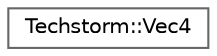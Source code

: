 digraph "Graphical Class Hierarchy"
{
 // LATEX_PDF_SIZE
  bgcolor="transparent";
  edge [fontname=Helvetica,fontsize=10,labelfontname=Helvetica,labelfontsize=10];
  node [fontname=Helvetica,fontsize=10,shape=box,height=0.2,width=0.4];
  rankdir="LR";
  Node0 [id="Node000000",label="Techstorm::Vec4",height=0.2,width=0.4,color="grey40", fillcolor="white", style="filled",URL="$dc/d7f/struct_techstorm_1_1_vec4.html",tooltip=" "];
}
